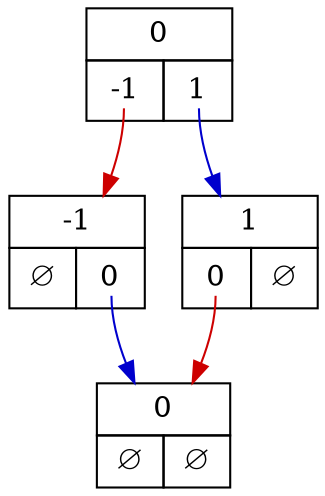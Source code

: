 digraph "0.0" {
   node_1 [shape=none,margin=0,label=
         <<TABLE BORDER="0" CELLBORDER="1" CELLSPACING="0" CELLPADDING="4">
         <TR><TD COLSPAN="2">0</TD></TR>
         <TR><TD PORT="L"> <TABLE BORDER="0" CELLBORDER="0" CELLPADDING="0"><TR><TD PORT="-1,1"> -1 </TD> &nbsp; </TR></TABLE> </TD><TD PORT="R"> <TABLE BORDER="0" CELLBORDER="0" CELLPADDING="0"><TR><TD PORT="1,1"> 1 </TD> &nbsp; </TR></TABLE> </TD></TR>
         </TABLE>>,
         ];
   node_1:"-1,1" -> node_2 [color="red3"];
   node_2 [shape=none,margin=0,label=
         <<TABLE BORDER="0" CELLBORDER="1" CELLSPACING="0" CELLPADDING="4">
         <TR><TD COLSPAN="2">-1</TD></TR>
         <TR><TD PORT="L"> ∅ </TD><TD PORT="R"> <TABLE BORDER="0" CELLBORDER="0" CELLPADDING="0"><TR><TD PORT="0,1"> 0 </TD> &nbsp; </TR></TABLE> </TD></TR>
         </TABLE>>,
         ];
   node_2:"0,1" -> node_3 [color="blue3"];
   node_3 [shape=none,margin=0,label=
         <<TABLE BORDER="0" CELLBORDER="1" CELLSPACING="0" CELLPADDING="4">
         <TR><TD COLSPAN="2">0</TD></TR>
         <TR><TD PORT="L"> ∅ </TD><TD PORT="R"> ∅ </TD></TR>
         </TABLE>>,
         ];
   node_1:"1,1" -> node_4 [color="blue3"];
   node_4 [shape=none,margin=0,label=
         <<TABLE BORDER="0" CELLBORDER="1" CELLSPACING="0" CELLPADDING="4">
         <TR><TD COLSPAN="2">1</TD></TR>
         <TR><TD PORT="L"> <TABLE BORDER="0" CELLBORDER="0" CELLPADDING="0"><TR><TD PORT="0,1"> 0 </TD> &nbsp; </TR></TABLE> </TD><TD PORT="R"> ∅ </TD></TR>
         </TABLE>>,
         ];
   node_4:"0,1" -> node_3 [color="red3"];
}
